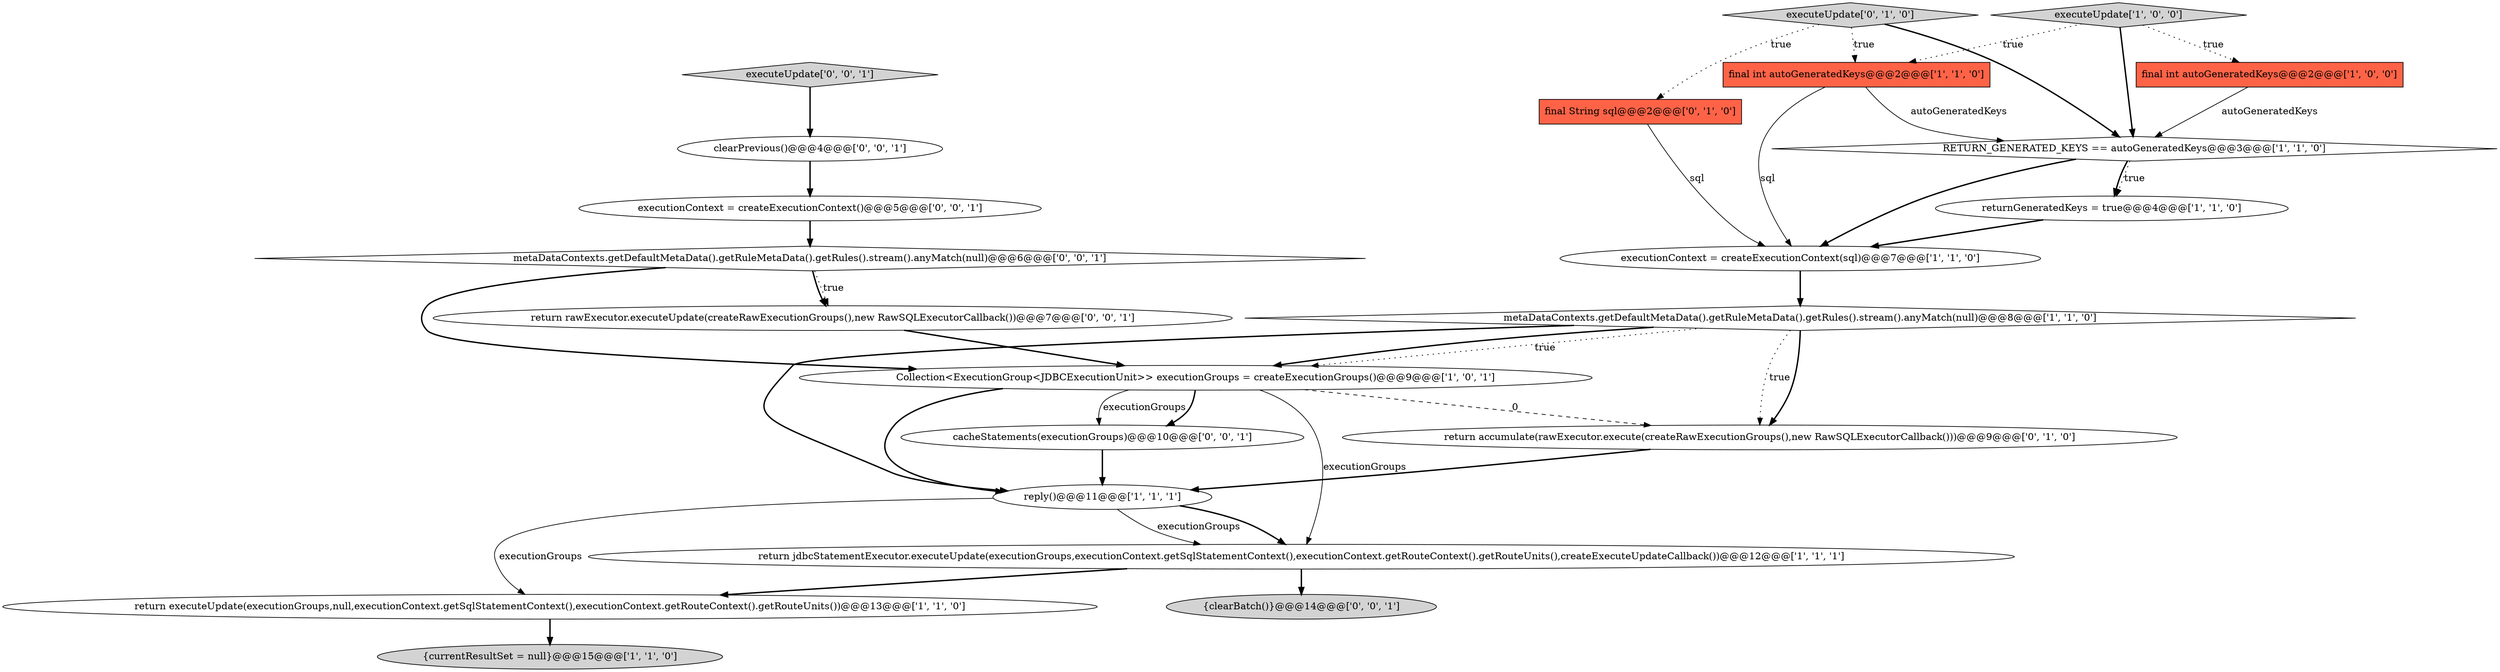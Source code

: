 digraph {
4 [style = filled, label = "executionContext = createExecutionContext(sql)@@@7@@@['1', '1', '0']", fillcolor = white, shape = ellipse image = "AAA0AAABBB1BBB"];
10 [style = filled, label = "RETURN_GENERATED_KEYS == autoGeneratedKeys@@@3@@@['1', '1', '0']", fillcolor = white, shape = diamond image = "AAA0AAABBB1BBB"];
13 [style = filled, label = "executeUpdate['0', '1', '0']", fillcolor = lightgray, shape = diamond image = "AAA0AAABBB2BBB"];
18 [style = filled, label = "return rawExecutor.executeUpdate(createRawExecutionGroups(),new RawSQLExecutorCallback())@@@7@@@['0', '0', '1']", fillcolor = white, shape = ellipse image = "AAA0AAABBB3BBB"];
16 [style = filled, label = "clearPrevious()@@@4@@@['0', '0', '1']", fillcolor = white, shape = ellipse image = "AAA0AAABBB3BBB"];
14 [style = filled, label = "return accumulate(rawExecutor.execute(createRawExecutionGroups(),new RawSQLExecutorCallback()))@@@9@@@['0', '1', '0']", fillcolor = white, shape = ellipse image = "AAA1AAABBB2BBB"];
9 [style = filled, label = "final int autoGeneratedKeys@@@2@@@['1', '1', '0']", fillcolor = tomato, shape = box image = "AAA0AAABBB1BBB"];
15 [style = filled, label = "{clearBatch()}@@@14@@@['0', '0', '1']", fillcolor = lightgray, shape = ellipse image = "AAA0AAABBB3BBB"];
21 [style = filled, label = "metaDataContexts.getDefaultMetaData().getRuleMetaData().getRules().stream().anyMatch(null)@@@6@@@['0', '0', '1']", fillcolor = white, shape = diamond image = "AAA0AAABBB3BBB"];
11 [style = filled, label = "return jdbcStatementExecutor.executeUpdate(executionGroups,executionContext.getSqlStatementContext(),executionContext.getRouteContext().getRouteUnits(),createExecuteUpdateCallback())@@@12@@@['1', '1', '1']", fillcolor = white, shape = ellipse image = "AAA0AAABBB1BBB"];
12 [style = filled, label = "final String sql@@@2@@@['0', '1', '0']", fillcolor = tomato, shape = box image = "AAA0AAABBB2BBB"];
19 [style = filled, label = "executionContext = createExecutionContext()@@@5@@@['0', '0', '1']", fillcolor = white, shape = ellipse image = "AAA0AAABBB3BBB"];
3 [style = filled, label = "reply()@@@11@@@['1', '1', '1']", fillcolor = white, shape = ellipse image = "AAA0AAABBB1BBB"];
7 [style = filled, label = "final int autoGeneratedKeys@@@2@@@['1', '0', '0']", fillcolor = tomato, shape = box image = "AAA0AAABBB1BBB"];
0 [style = filled, label = "metaDataContexts.getDefaultMetaData().getRuleMetaData().getRules().stream().anyMatch(null)@@@8@@@['1', '1', '0']", fillcolor = white, shape = diamond image = "AAA0AAABBB1BBB"];
1 [style = filled, label = "return executeUpdate(executionGroups,null,executionContext.getSqlStatementContext(),executionContext.getRouteContext().getRouteUnits())@@@13@@@['1', '1', '0']", fillcolor = white, shape = ellipse image = "AAA0AAABBB1BBB"];
6 [style = filled, label = "{currentResultSet = null}@@@15@@@['1', '1', '0']", fillcolor = lightgray, shape = ellipse image = "AAA0AAABBB1BBB"];
17 [style = filled, label = "executeUpdate['0', '0', '1']", fillcolor = lightgray, shape = diamond image = "AAA0AAABBB3BBB"];
5 [style = filled, label = "returnGeneratedKeys = true@@@4@@@['1', '1', '0']", fillcolor = white, shape = ellipse image = "AAA0AAABBB1BBB"];
8 [style = filled, label = "Collection<ExecutionGroup<JDBCExecutionUnit>> executionGroups = createExecutionGroups()@@@9@@@['1', '0', '1']", fillcolor = white, shape = ellipse image = "AAA0AAABBB1BBB"];
20 [style = filled, label = "cacheStatements(executionGroups)@@@10@@@['0', '0', '1']", fillcolor = white, shape = ellipse image = "AAA0AAABBB3BBB"];
2 [style = filled, label = "executeUpdate['1', '0', '0']", fillcolor = lightgray, shape = diamond image = "AAA0AAABBB1BBB"];
8->14 [style = dashed, label="0"];
0->14 [style = dotted, label="true"];
3->11 [style = bold, label=""];
20->3 [style = bold, label=""];
8->20 [style = solid, label="executionGroups"];
14->3 [style = bold, label=""];
0->8 [style = dotted, label="true"];
21->18 [style = dotted, label="true"];
2->9 [style = dotted, label="true"];
9->4 [style = solid, label="sql"];
16->19 [style = bold, label=""];
12->4 [style = solid, label="sql"];
3->11 [style = solid, label="executionGroups"];
11->1 [style = bold, label=""];
2->10 [style = bold, label=""];
0->8 [style = bold, label=""];
0->3 [style = bold, label=""];
21->8 [style = bold, label=""];
13->9 [style = dotted, label="true"];
11->15 [style = bold, label=""];
1->6 [style = bold, label=""];
5->4 [style = bold, label=""];
8->3 [style = bold, label=""];
19->21 [style = bold, label=""];
7->10 [style = solid, label="autoGeneratedKeys"];
8->11 [style = solid, label="executionGroups"];
10->4 [style = bold, label=""];
21->18 [style = bold, label=""];
18->8 [style = bold, label=""];
13->10 [style = bold, label=""];
0->14 [style = bold, label=""];
13->12 [style = dotted, label="true"];
17->16 [style = bold, label=""];
8->20 [style = bold, label=""];
9->10 [style = solid, label="autoGeneratedKeys"];
10->5 [style = bold, label=""];
3->1 [style = solid, label="executionGroups"];
4->0 [style = bold, label=""];
10->5 [style = dotted, label="true"];
2->7 [style = dotted, label="true"];
}
